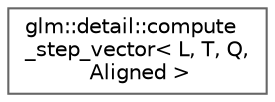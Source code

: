 digraph "Graphical Class Hierarchy"
{
 // LATEX_PDF_SIZE
  bgcolor="transparent";
  edge [fontname=Helvetica,fontsize=10,labelfontname=Helvetica,labelfontsize=10];
  node [fontname=Helvetica,fontsize=10,shape=box,height=0.2,width=0.4];
  rankdir="LR";
  Node0 [id="Node000000",label="glm::detail::compute\l_step_vector\< L, T, Q,\l Aligned \>",height=0.2,width=0.4,color="grey40", fillcolor="white", style="filled",URL="$structglm_1_1detail_1_1compute__step__vector.html",tooltip=" "];
}
